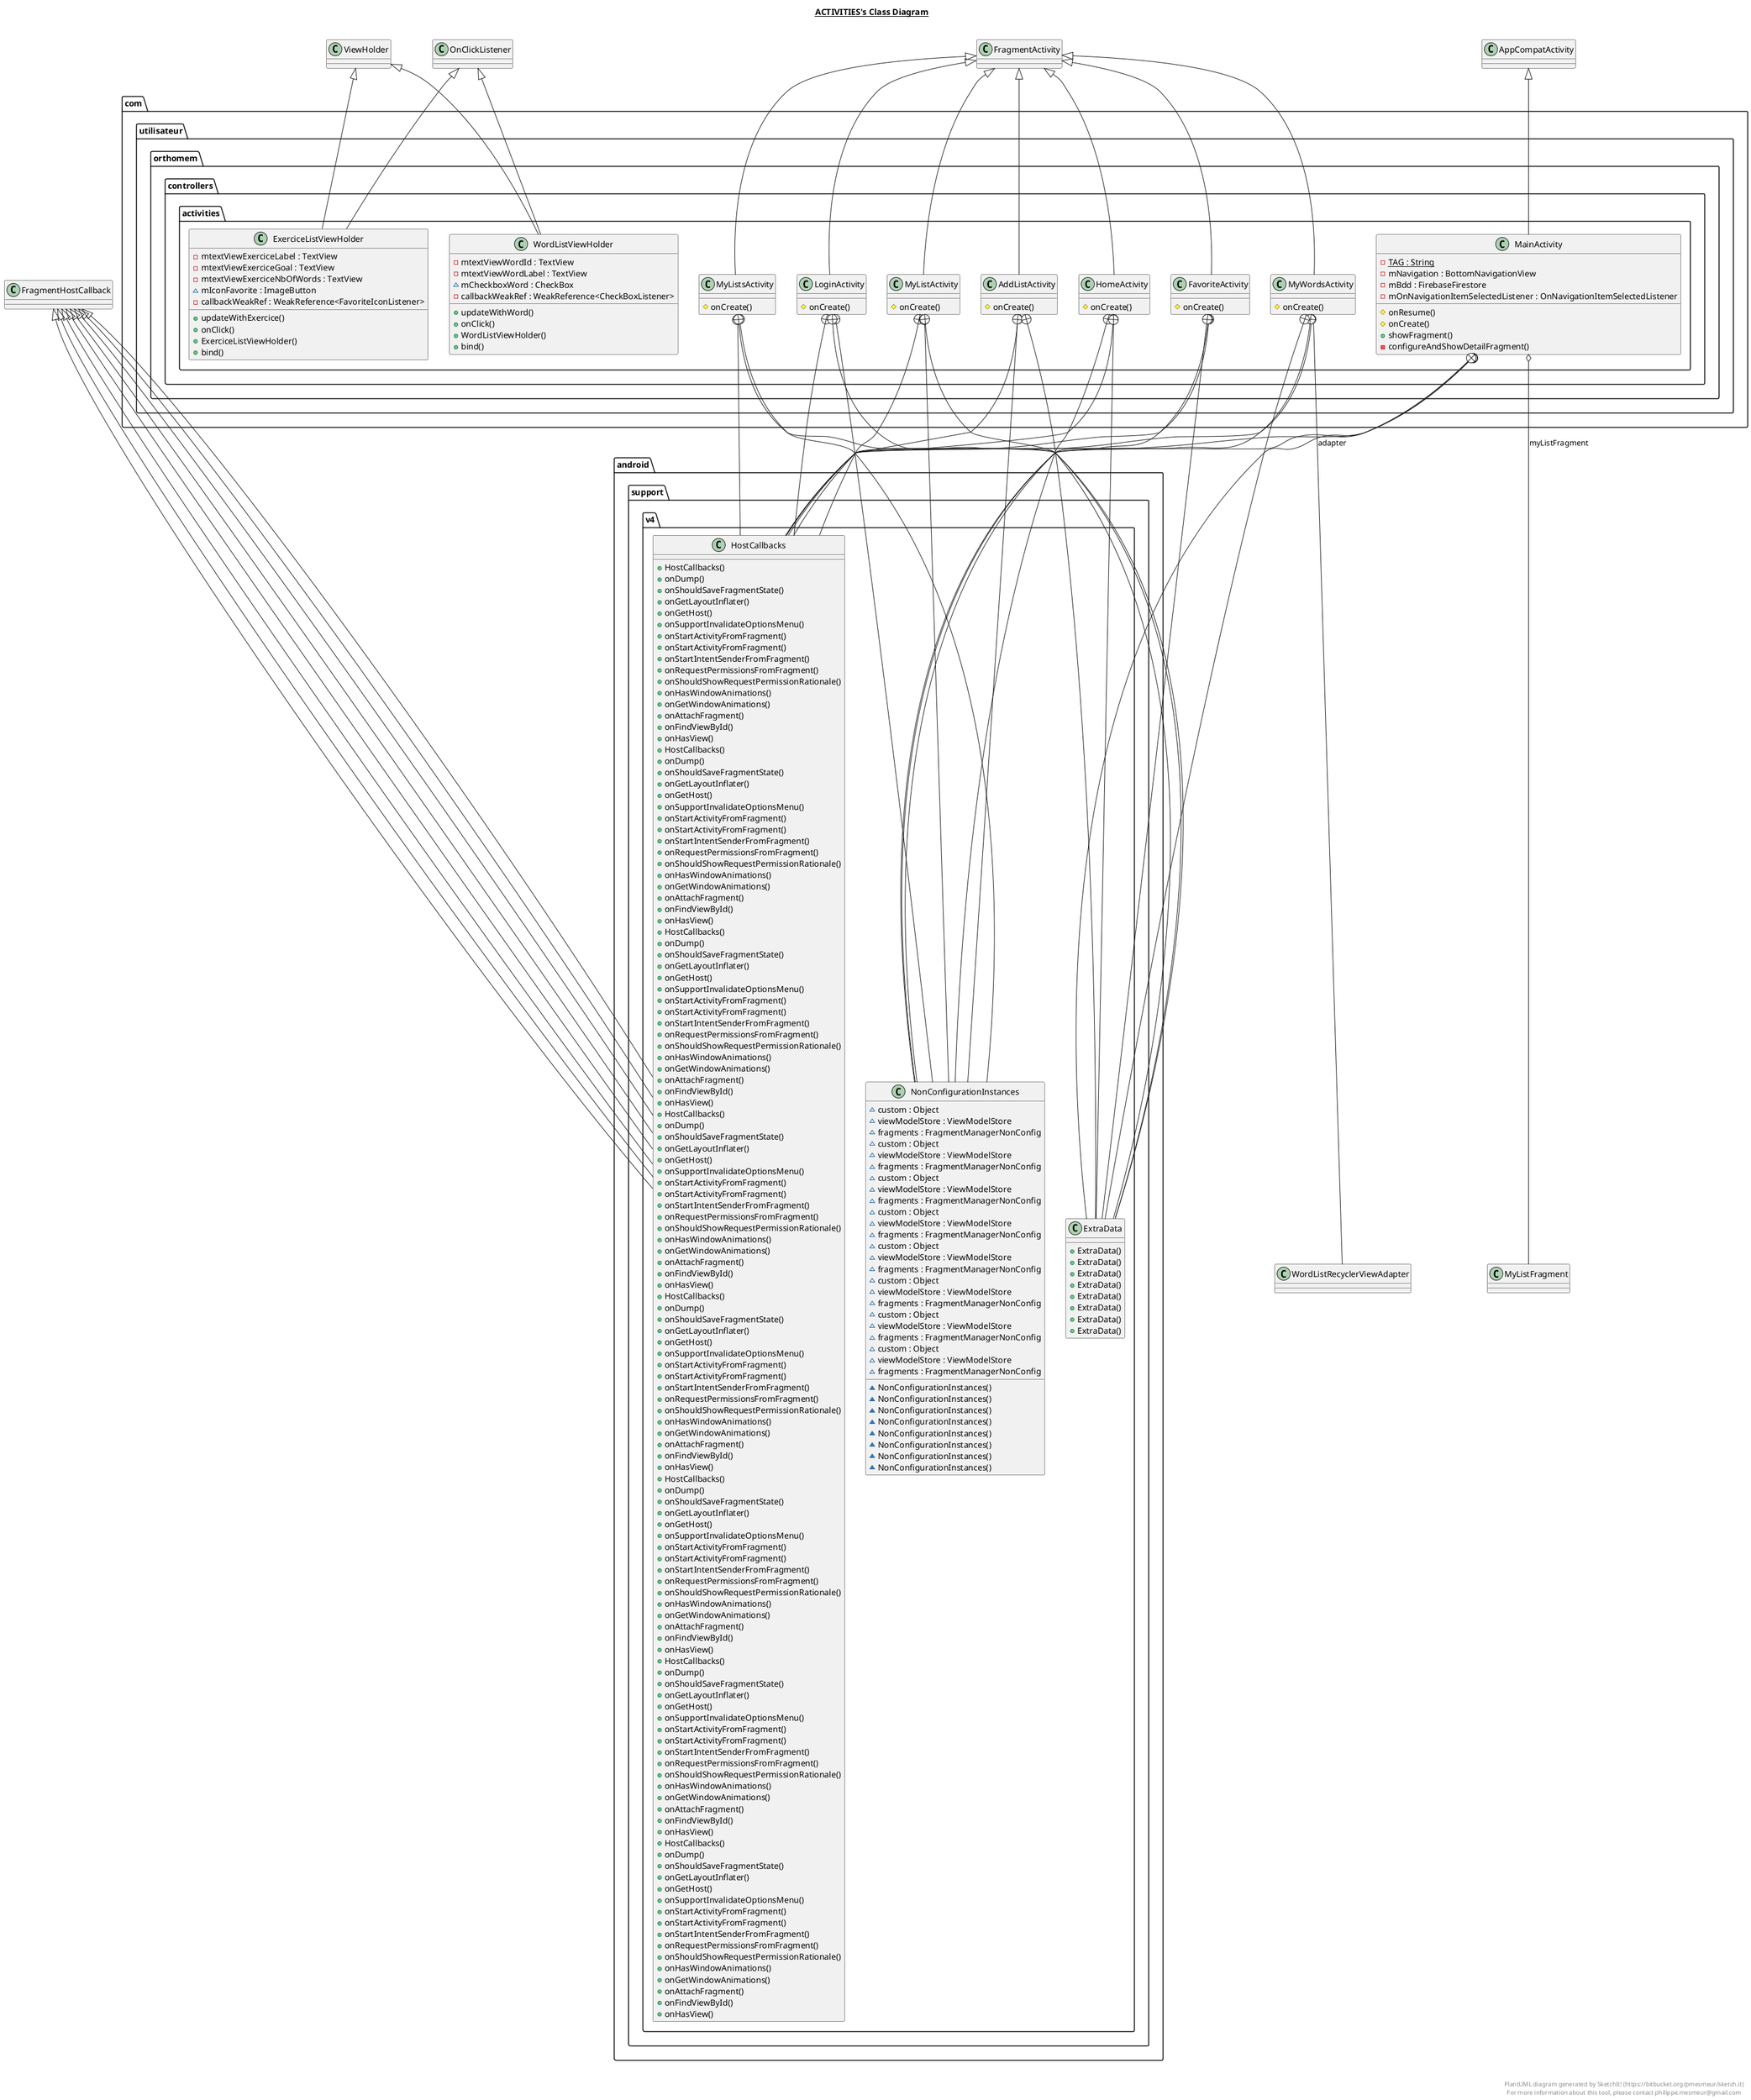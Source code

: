 @startuml

title __ACTIVITIES's Class Diagram__\n

  package com.utilisateur.orthomem {
    package com.utilisateur.orthomem.controllers.activities {
      class AddListActivity {
          # onCreate()
      }
    }
  }
  

  package android.support.v4 {
    class HostCallbacks {
        + HostCallbacks()
        + onDump()
        + onShouldSaveFragmentState()
        + onGetLayoutInflater()
        + onGetHost()
        + onSupportInvalidateOptionsMenu()
        + onStartActivityFromFragment()
        + onStartActivityFromFragment()
        + onStartIntentSenderFromFragment()
        + onRequestPermissionsFromFragment()
        + onShouldShowRequestPermissionRationale()
        + onHasWindowAnimations()
        + onGetWindowAnimations()
        + onAttachFragment()
        + onFindViewById()
        + onHasView()
    }
  }
  

  package android.support.v4 {
    class NonConfigurationInstances {
        ~ custom : Object
        ~ viewModelStore : ViewModelStore
        ~ fragments : FragmentManagerNonConfig
        ~ NonConfigurationInstances()
    }
  }
  

  package android.support.v4 {
    class ExtraData {
        + ExtraData()
    }
  }
  

  package com.utilisateur.orthomem {
    package com.utilisateur.orthomem.controllers.activities {
      class ExerciceListViewHolder {
          - mtextViewExerciceLabel : TextView
          - mtextViewExerciceGoal : TextView
          - mtextViewExerciceNbOfWords : TextView
          ~ mIconFavorite : ImageButton
          - callbackWeakRef : WeakReference<FavoriteIconListener>
          + updateWithExercice()
          + onClick()
          + ExerciceListViewHolder()
          + bind()
      }
    }
  }
  

  package com.utilisateur.orthomem {
    package com.utilisateur.orthomem.controllers.activities {
      class FavoriteActivity {
          # onCreate()
      }
    }
  }
  

  package android.support.v4 {
    class HostCallbacks {
        + HostCallbacks()
        + onDump()
        + onShouldSaveFragmentState()
        + onGetLayoutInflater()
        + onGetHost()
        + onSupportInvalidateOptionsMenu()
        + onStartActivityFromFragment()
        + onStartActivityFromFragment()
        + onStartIntentSenderFromFragment()
        + onRequestPermissionsFromFragment()
        + onShouldShowRequestPermissionRationale()
        + onHasWindowAnimations()
        + onGetWindowAnimations()
        + onAttachFragment()
        + onFindViewById()
        + onHasView()
    }
  }
  

  package android.support.v4 {
    class NonConfigurationInstances {
        ~ custom : Object
        ~ viewModelStore : ViewModelStore
        ~ fragments : FragmentManagerNonConfig
        ~ NonConfigurationInstances()
    }
  }
  

  package android.support.v4 {
    class ExtraData {
        + ExtraData()
    }
  }
  

  package com.utilisateur.orthomem {
    package com.utilisateur.orthomem.controllers.activities {
      class HomeActivity {
          # onCreate()
      }
    }
  }
  

  package android.support.v4 {
    class HostCallbacks {
        + HostCallbacks()
        + onDump()
        + onShouldSaveFragmentState()
        + onGetLayoutInflater()
        + onGetHost()
        + onSupportInvalidateOptionsMenu()
        + onStartActivityFromFragment()
        + onStartActivityFromFragment()
        + onStartIntentSenderFromFragment()
        + onRequestPermissionsFromFragment()
        + onShouldShowRequestPermissionRationale()
        + onHasWindowAnimations()
        + onGetWindowAnimations()
        + onAttachFragment()
        + onFindViewById()
        + onHasView()
    }
  }
  

  package android.support.v4 {
    class NonConfigurationInstances {
        ~ custom : Object
        ~ viewModelStore : ViewModelStore
        ~ fragments : FragmentManagerNonConfig
        ~ NonConfigurationInstances()
    }
  }
  

  package android.support.v4 {
    class ExtraData {
        + ExtraData()
    }
  }
  

  package com.utilisateur.orthomem {
    package com.utilisateur.orthomem.controllers.activities {
      class LoginActivity {
          # onCreate()
      }
    }
  }
  

  package android.support.v4 {
    class HostCallbacks {
        + HostCallbacks()
        + onDump()
        + onShouldSaveFragmentState()
        + onGetLayoutInflater()
        + onGetHost()
        + onSupportInvalidateOptionsMenu()
        + onStartActivityFromFragment()
        + onStartActivityFromFragment()
        + onStartIntentSenderFromFragment()
        + onRequestPermissionsFromFragment()
        + onShouldShowRequestPermissionRationale()
        + onHasWindowAnimations()
        + onGetWindowAnimations()
        + onAttachFragment()
        + onFindViewById()
        + onHasView()
    }
  }
  

  package android.support.v4 {
    class NonConfigurationInstances {
        ~ custom : Object
        ~ viewModelStore : ViewModelStore
        ~ fragments : FragmentManagerNonConfig
        ~ NonConfigurationInstances()
    }
  }
  

  package android.support.v4 {
    class ExtraData {
        + ExtraData()
    }
  }
  

  package com.utilisateur.orthomem {
    package com.utilisateur.orthomem.controllers.activities {
      class MainActivity {
          {static} - TAG : String
          - mNavigation : BottomNavigationView
          - mBdd : FirebaseFirestore
          - mOnNavigationItemSelectedListener : OnNavigationItemSelectedListener
          # onResume()
          # onCreate()
          + showFragment()
          - configureAndShowDetailFragment()
      }
    }
  }
  

  package android.support.v4 {
    class HostCallbacks {
        + HostCallbacks()
        + onDump()
        + onShouldSaveFragmentState()
        + onGetLayoutInflater()
        + onGetHost()
        + onSupportInvalidateOptionsMenu()
        + onStartActivityFromFragment()
        + onStartActivityFromFragment()
        + onStartIntentSenderFromFragment()
        + onRequestPermissionsFromFragment()
        + onShouldShowRequestPermissionRationale()
        + onHasWindowAnimations()
        + onGetWindowAnimations()
        + onAttachFragment()
        + onFindViewById()
        + onHasView()
    }
  }
  

  package android.support.v4 {
    class NonConfigurationInstances {
        ~ custom : Object
        ~ viewModelStore : ViewModelStore
        ~ fragments : FragmentManagerNonConfig
        ~ NonConfigurationInstances()
    }
  }
  

  package android.support.v4 {
    class ExtraData {
        + ExtraData()
    }
  }
  

  package com.utilisateur.orthomem {
    package com.utilisateur.orthomem.controllers.activities {
      class MyListActivity {
          # onCreate()
      }
    }
  }
  

  package android.support.v4 {
    class HostCallbacks {
        + HostCallbacks()
        + onDump()
        + onShouldSaveFragmentState()
        + onGetLayoutInflater()
        + onGetHost()
        + onSupportInvalidateOptionsMenu()
        + onStartActivityFromFragment()
        + onStartActivityFromFragment()
        + onStartIntentSenderFromFragment()
        + onRequestPermissionsFromFragment()
        + onShouldShowRequestPermissionRationale()
        + onHasWindowAnimations()
        + onGetWindowAnimations()
        + onAttachFragment()
        + onFindViewById()
        + onHasView()
    }
  }
  

  package android.support.v4 {
    class NonConfigurationInstances {
        ~ custom : Object
        ~ viewModelStore : ViewModelStore
        ~ fragments : FragmentManagerNonConfig
        ~ NonConfigurationInstances()
    }
  }
  

  package android.support.v4 {
    class ExtraData {
        + ExtraData()
    }
  }
  

  package com.utilisateur.orthomem {
    package com.utilisateur.orthomem.controllers.activities {
      class MyListsActivity {
          # onCreate()
      }
    }
  }
  

  package android.support.v4 {
    class HostCallbacks {
        + HostCallbacks()
        + onDump()
        + onShouldSaveFragmentState()
        + onGetLayoutInflater()
        + onGetHost()
        + onSupportInvalidateOptionsMenu()
        + onStartActivityFromFragment()
        + onStartActivityFromFragment()
        + onStartIntentSenderFromFragment()
        + onRequestPermissionsFromFragment()
        + onShouldShowRequestPermissionRationale()
        + onHasWindowAnimations()
        + onGetWindowAnimations()
        + onAttachFragment()
        + onFindViewById()
        + onHasView()
    }
  }
  

  package android.support.v4 {
    class NonConfigurationInstances {
        ~ custom : Object
        ~ viewModelStore : ViewModelStore
        ~ fragments : FragmentManagerNonConfig
        ~ NonConfigurationInstances()
    }
  }
  

  package android.support.v4 {
    class ExtraData {
        + ExtraData()
    }
  }
  

  package com.utilisateur.orthomem {
    package com.utilisateur.orthomem.controllers.activities {
      class MyWordsActivity {
          # onCreate()
      }
    }
  }
  

  package android.support.v4 {
    class HostCallbacks {
        + HostCallbacks()
        + onDump()
        + onShouldSaveFragmentState()
        + onGetLayoutInflater()
        + onGetHost()
        + onSupportInvalidateOptionsMenu()
        + onStartActivityFromFragment()
        + onStartActivityFromFragment()
        + onStartIntentSenderFromFragment()
        + onRequestPermissionsFromFragment()
        + onShouldShowRequestPermissionRationale()
        + onHasWindowAnimations()
        + onGetWindowAnimations()
        + onAttachFragment()
        + onFindViewById()
        + onHasView()
    }
  }
  

  package android.support.v4 {
    class NonConfigurationInstances {
        ~ custom : Object
        ~ viewModelStore : ViewModelStore
        ~ fragments : FragmentManagerNonConfig
        ~ NonConfigurationInstances()
    }
  }
  

  package android.support.v4 {
    class ExtraData {
        + ExtraData()
    }
  }
  

  package com.utilisateur.orthomem {
    package com.utilisateur.orthomem.controllers.activities {
      class WordListViewHolder {
          - mtextViewWordId : TextView
          - mtextViewWordLabel : TextView
          ~ mCheckboxWord : CheckBox
          - callbackWeakRef : WeakReference<CheckBoxListener>
          + updateWithWord()
          + onClick()
          + WordListViewHolder()
          + bind()
      }
    }
  }
  

  AddListActivity -up-|> FragmentActivity
  AddListActivity +-down- HostCallbacks
  AddListActivity +-down- NonConfigurationInstances
  AddListActivity +-down- ExtraData
  HostCallbacks -up-|> FragmentHostCallback
  ExerciceListViewHolder -up-|> OnClickListener
  ExerciceListViewHolder -up-|> ViewHolder
  FavoriteActivity -up-|> FragmentActivity
  FavoriteActivity +-down- HostCallbacks
  FavoriteActivity +-down- NonConfigurationInstances
  FavoriteActivity +-down- ExtraData
  HostCallbacks -up-|> FragmentHostCallback
  HomeActivity -up-|> FragmentActivity
  HomeActivity +-down- HostCallbacks
  HomeActivity +-down- NonConfigurationInstances
  HomeActivity +-down- ExtraData
  HostCallbacks -up-|> FragmentHostCallback
  LoginActivity -up-|> FragmentActivity
  LoginActivity +-down- HostCallbacks
  LoginActivity +-down- NonConfigurationInstances
  LoginActivity +-down- ExtraData
  HostCallbacks -up-|> FragmentHostCallback
  MainActivity -up-|> AppCompatActivity
  MainActivity o-- MyListFragment : myListFragment
  MainActivity +-down- HostCallbacks
  MainActivity +-down- NonConfigurationInstances
  MainActivity +-down- ExtraData
  HostCallbacks -up-|> FragmentHostCallback
  MyListActivity -up-|> FragmentActivity
  MyListActivity +-down- HostCallbacks
  MyListActivity +-down- NonConfigurationInstances
  MyListActivity +-down- ExtraData
  HostCallbacks -up-|> FragmentHostCallback
  MyListsActivity -up-|> FragmentActivity
  MyListsActivity +-down- HostCallbacks
  MyListsActivity +-down- NonConfigurationInstances
  MyListsActivity +-down- ExtraData
  HostCallbacks -up-|> FragmentHostCallback
  MyWordsActivity -up-|> FragmentActivity
  MyWordsActivity o-- WordListRecyclerViewAdapter : adapter
  MyWordsActivity +-down- HostCallbacks
  MyWordsActivity +-down- NonConfigurationInstances
  MyWordsActivity +-down- ExtraData
  HostCallbacks -up-|> FragmentHostCallback
  WordListViewHolder -up-|> OnClickListener
  WordListViewHolder -up-|> ViewHolder


right footer


PlantUML diagram generated by SketchIt! (https://bitbucket.org/pmesmeur/sketch.it)
For more information about this tool, please contact philippe.mesmeur@gmail.com
endfooter

@enduml
